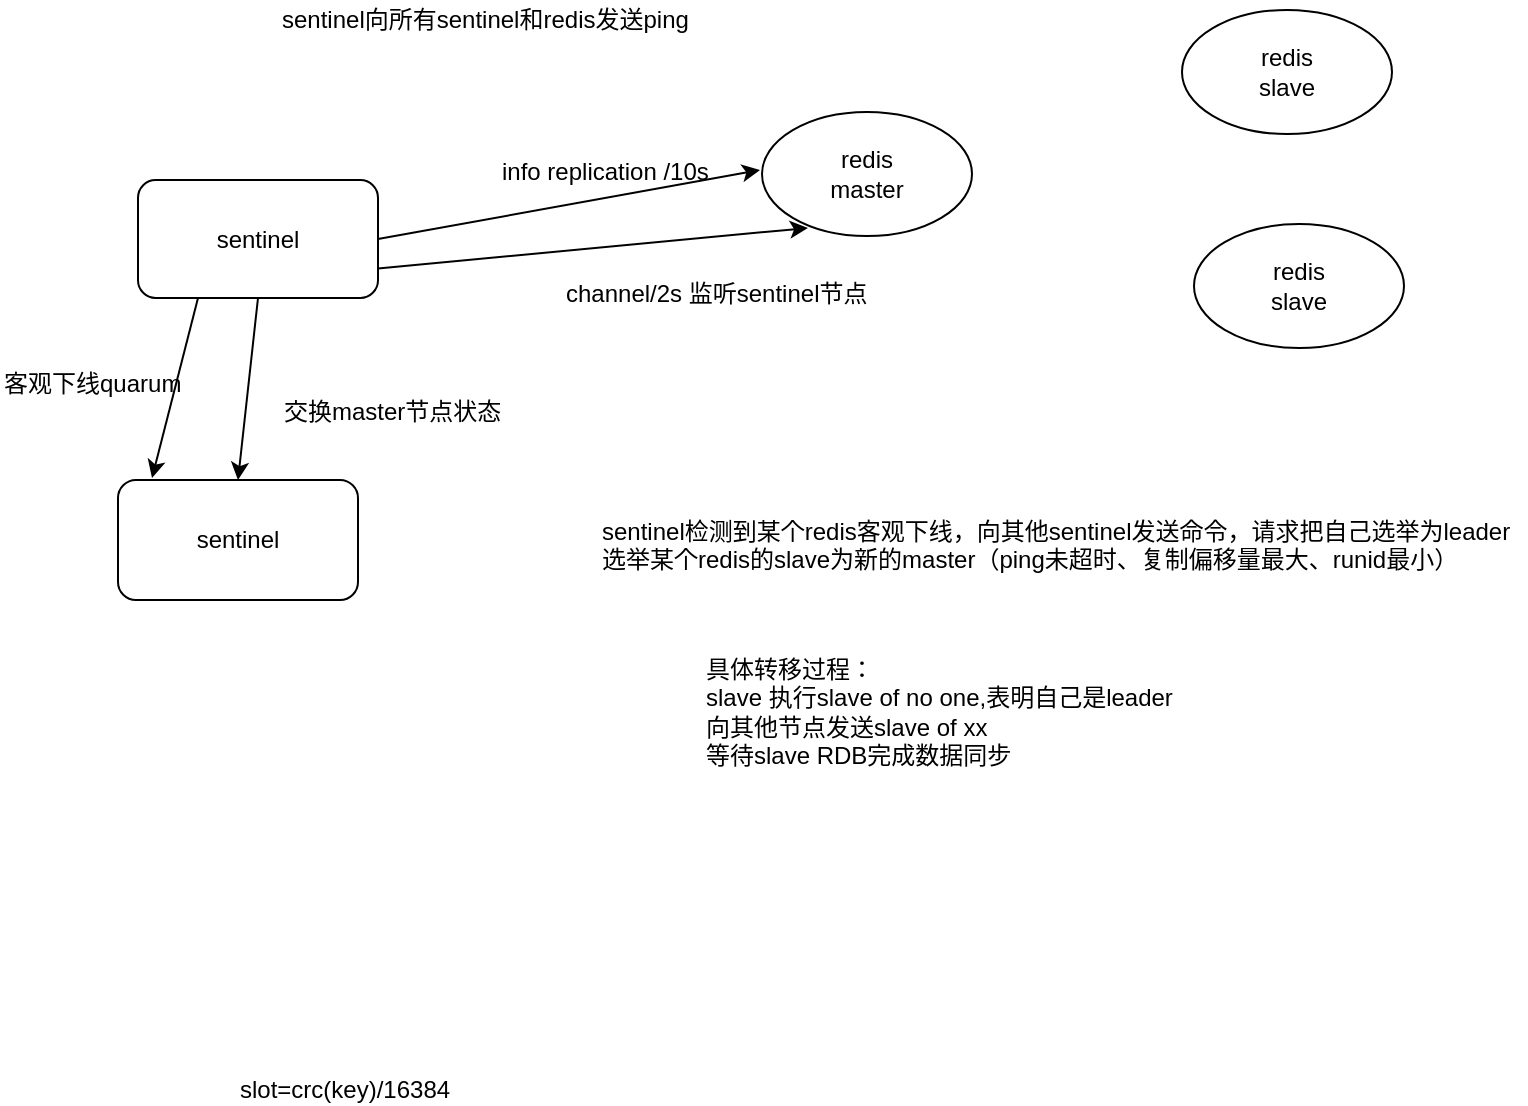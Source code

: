 <mxfile version="12.2.6" type="github" pages="1">
  <diagram id="DZkcl5uELrtVRS4WrYOl" name="Page-1">
    <mxGraphModel dx="932" dy="541" grid="0" gridSize="10" guides="1" tooltips="1" connect="1" arrows="1" fold="1" page="0" pageScale="1" pageWidth="827" pageHeight="1169" math="0" shadow="0">
      <root>
        <mxCell id="0"/>
        <mxCell id="1" parent="0"/>
        <mxCell id="1AgZTkbqDzkzqkfSQEco-7" style="edgeStyle=none;rounded=0;orthogonalLoop=1;jettySize=auto;html=1;exitX=1;exitY=0.5;exitDx=0;exitDy=0;" edge="1" parent="1" source="1AgZTkbqDzkzqkfSQEco-1">
          <mxGeometry relative="1" as="geometry">
            <mxPoint x="438" y="137" as="targetPoint"/>
          </mxGeometry>
        </mxCell>
        <mxCell id="1AgZTkbqDzkzqkfSQEco-10" style="edgeStyle=none;rounded=0;orthogonalLoop=1;jettySize=auto;html=1;exitX=1;exitY=0.75;exitDx=0;exitDy=0;entryX=0.219;entryY=0.935;entryDx=0;entryDy=0;entryPerimeter=0;" edge="1" parent="1" source="1AgZTkbqDzkzqkfSQEco-1" target="1AgZTkbqDzkzqkfSQEco-2">
          <mxGeometry relative="1" as="geometry"/>
        </mxCell>
        <mxCell id="1AgZTkbqDzkzqkfSQEco-12" style="edgeStyle=none;rounded=0;orthogonalLoop=1;jettySize=auto;html=1;exitX=0.5;exitY=1;exitDx=0;exitDy=0;entryX=0.5;entryY=0;entryDx=0;entryDy=0;" edge="1" parent="1" source="1AgZTkbqDzkzqkfSQEco-1" target="1AgZTkbqDzkzqkfSQEco-9">
          <mxGeometry relative="1" as="geometry"/>
        </mxCell>
        <mxCell id="1AgZTkbqDzkzqkfSQEco-15" style="edgeStyle=none;rounded=0;orthogonalLoop=1;jettySize=auto;html=1;exitX=0.25;exitY=1;exitDx=0;exitDy=0;" edge="1" parent="1" source="1AgZTkbqDzkzqkfSQEco-1">
          <mxGeometry relative="1" as="geometry">
            <mxPoint x="134" y="291" as="targetPoint"/>
          </mxGeometry>
        </mxCell>
        <mxCell id="1AgZTkbqDzkzqkfSQEco-1" value="sentinel" style="rounded=1;whiteSpace=wrap;html=1;" vertex="1" parent="1">
          <mxGeometry x="127" y="142" width="120" height="59" as="geometry"/>
        </mxCell>
        <mxCell id="1AgZTkbqDzkzqkfSQEco-2" value="redis&lt;br&gt;master" style="ellipse;whiteSpace=wrap;html=1;" vertex="1" parent="1">
          <mxGeometry x="439" y="108" width="105" height="62" as="geometry"/>
        </mxCell>
        <mxCell id="1AgZTkbqDzkzqkfSQEco-4" value="redis&lt;br&gt;slave" style="ellipse;whiteSpace=wrap;html=1;" vertex="1" parent="1">
          <mxGeometry x="649" y="57" width="105" height="62" as="geometry"/>
        </mxCell>
        <mxCell id="1AgZTkbqDzkzqkfSQEco-5" value="redis&lt;br&gt;slave" style="ellipse;whiteSpace=wrap;html=1;" vertex="1" parent="1">
          <mxGeometry x="655" y="164" width="105" height="62" as="geometry"/>
        </mxCell>
        <mxCell id="1AgZTkbqDzkzqkfSQEco-8" value="info replication /10s" style="text;html=1;resizable=0;points=[];autosize=1;align=left;verticalAlign=top;spacingTop=-4;" vertex="1" parent="1">
          <mxGeometry x="307" y="128" width="113" height="14" as="geometry"/>
        </mxCell>
        <mxCell id="1AgZTkbqDzkzqkfSQEco-9" value="sentinel" style="rounded=1;whiteSpace=wrap;html=1;" vertex="1" parent="1">
          <mxGeometry x="117" y="292" width="120" height="60" as="geometry"/>
        </mxCell>
        <mxCell id="1AgZTkbqDzkzqkfSQEco-11" value="channel/2s 监听sentinel节点" style="text;html=1;resizable=0;points=[];autosize=1;align=left;verticalAlign=top;spacingTop=-4;" vertex="1" parent="1">
          <mxGeometry x="339" y="189" width="161" height="14" as="geometry"/>
        </mxCell>
        <mxCell id="1AgZTkbqDzkzqkfSQEco-13" value="交换master节点状态" style="text;html=1;resizable=0;points=[];autosize=1;align=left;verticalAlign=top;spacingTop=-4;" vertex="1" parent="1">
          <mxGeometry x="198" y="248" width="119" height="14" as="geometry"/>
        </mxCell>
        <mxCell id="1AgZTkbqDzkzqkfSQEco-14" value="sentinel向所有sentinel和redis发送ping" style="text;html=1;resizable=0;points=[];autosize=1;align=left;verticalAlign=top;spacingTop=-4;" vertex="1" parent="1">
          <mxGeometry x="197" y="52" width="213" height="14" as="geometry"/>
        </mxCell>
        <mxCell id="1AgZTkbqDzkzqkfSQEco-16" value="客观下线quarum" style="text;html=1;resizable=0;points=[];autosize=1;align=left;verticalAlign=top;spacingTop=-4;" vertex="1" parent="1">
          <mxGeometry x="58" y="234" width="99" height="14" as="geometry"/>
        </mxCell>
        <mxCell id="1AgZTkbqDzkzqkfSQEco-17" value="sentinel检测到某个redis客观下线，向其他sentinel发送命令，请求把自己选举为leader&lt;br&gt;选举某个redis的slave为新的master（ping未超时、复制偏移量最大、runid最小）" style="text;html=1;resizable=0;points=[];autosize=1;align=left;verticalAlign=top;spacingTop=-4;" vertex="1" parent="1">
          <mxGeometry x="357" y="308" width="464" height="28" as="geometry"/>
        </mxCell>
        <mxCell id="1AgZTkbqDzkzqkfSQEco-18" value="具体转移过程：&lt;br&gt;slave 执行slave of no one,表明自己是leader&lt;br&gt;向其他节点发送slave of xx&lt;br&gt;等待slave RDB完成数据同步" style="text;html=1;resizable=0;points=[];autosize=1;align=left;verticalAlign=top;spacingTop=-4;" vertex="1" parent="1">
          <mxGeometry x="409" y="377" width="243" height="56" as="geometry"/>
        </mxCell>
        <mxCell id="1AgZTkbqDzkzqkfSQEco-20" value="slot=crc(key)/16384" style="text;html=1;resizable=0;points=[];autosize=1;align=left;verticalAlign=top;spacingTop=-4;" vertex="1" parent="1">
          <mxGeometry x="176" y="587" width="115" height="14" as="geometry"/>
        </mxCell>
      </root>
    </mxGraphModel>
  </diagram>
</mxfile>
